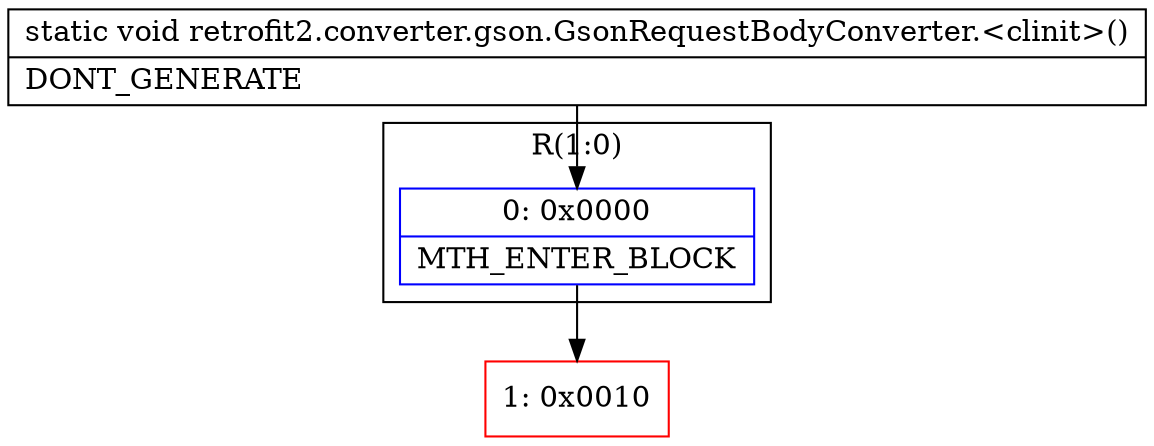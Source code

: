 digraph "CFG forretrofit2.converter.gson.GsonRequestBodyConverter.\<clinit\>()V" {
subgraph cluster_Region_1510553871 {
label = "R(1:0)";
node [shape=record,color=blue];
Node_0 [shape=record,label="{0\:\ 0x0000|MTH_ENTER_BLOCK\l}"];
}
Node_1 [shape=record,color=red,label="{1\:\ 0x0010}"];
MethodNode[shape=record,label="{static void retrofit2.converter.gson.GsonRequestBodyConverter.\<clinit\>()  | DONT_GENERATE\l}"];
MethodNode -> Node_0;
Node_0 -> Node_1;
}

